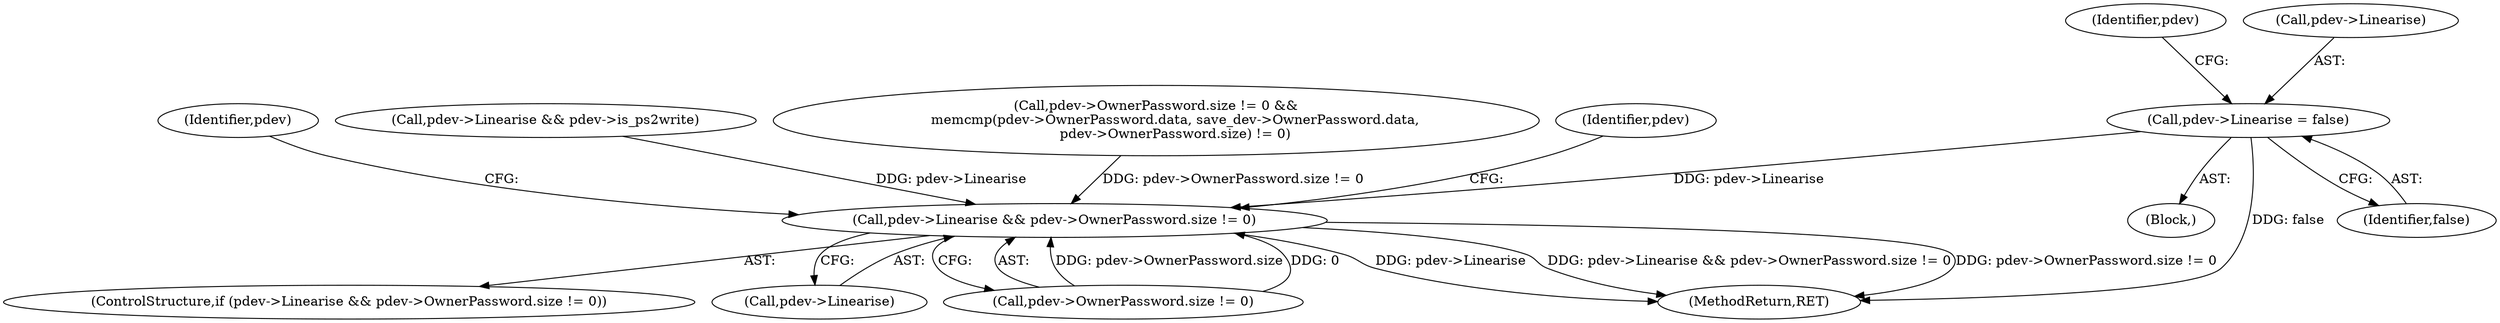 digraph "0_ghostscript_c3476dde7743761a4e1d39a631716199b696b880@pointer" {
"1001445" [label="(Call,pdev->Linearise = false)"];
"1001451" [label="(Call,pdev->Linearise && pdev->OwnerPassword.size != 0)"];
"1001439" [label="(Block,)"];
"1001450" [label="(ControlStructure,if (pdev->Linearise && pdev->OwnerPassword.size != 0))"];
"1001453" [label="(Identifier,pdev)"];
"1001452" [label="(Call,pdev->Linearise)"];
"1001445" [label="(Call,pdev->Linearise = false)"];
"1001475" [label="(Identifier,pdev)"];
"1001446" [label="(Call,pdev->Linearise)"];
"1001432" [label="(Call,pdev->Linearise && pdev->is_ps2write)"];
"1001380" [label="(Call,pdev->OwnerPassword.size != 0 &&\n         memcmp(pdev->OwnerPassword.data, save_dev->OwnerPassword.data,\n         pdev->OwnerPassword.size) != 0)"];
"1001455" [label="(Call,pdev->OwnerPassword.size != 0)"];
"1001451" [label="(Call,pdev->Linearise && pdev->OwnerPassword.size != 0)"];
"1001551" [label="(MethodReturn,RET)"];
"1001465" [label="(Identifier,pdev)"];
"1001449" [label="(Identifier,false)"];
"1001445" -> "1001439"  [label="AST: "];
"1001445" -> "1001449"  [label="CFG: "];
"1001446" -> "1001445"  [label="AST: "];
"1001449" -> "1001445"  [label="AST: "];
"1001453" -> "1001445"  [label="CFG: "];
"1001445" -> "1001551"  [label="DDG: false"];
"1001445" -> "1001451"  [label="DDG: pdev->Linearise"];
"1001451" -> "1001450"  [label="AST: "];
"1001451" -> "1001452"  [label="CFG: "];
"1001451" -> "1001455"  [label="CFG: "];
"1001452" -> "1001451"  [label="AST: "];
"1001455" -> "1001451"  [label="AST: "];
"1001465" -> "1001451"  [label="CFG: "];
"1001475" -> "1001451"  [label="CFG: "];
"1001451" -> "1001551"  [label="DDG: pdev->Linearise"];
"1001451" -> "1001551"  [label="DDG: pdev->Linearise && pdev->OwnerPassword.size != 0"];
"1001451" -> "1001551"  [label="DDG: pdev->OwnerPassword.size != 0"];
"1001432" -> "1001451"  [label="DDG: pdev->Linearise"];
"1001380" -> "1001451"  [label="DDG: pdev->OwnerPassword.size != 0"];
"1001455" -> "1001451"  [label="DDG: pdev->OwnerPassword.size"];
"1001455" -> "1001451"  [label="DDG: 0"];
}
